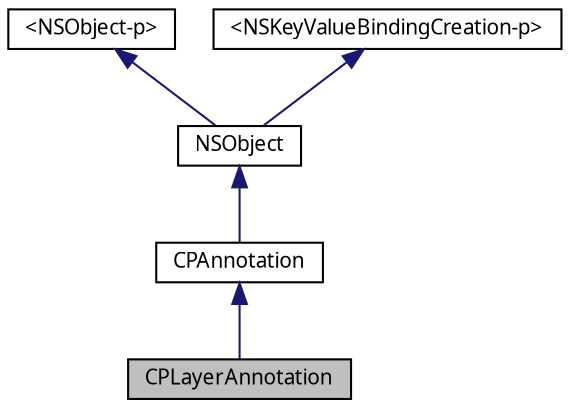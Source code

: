 digraph G
{
  bgcolor="transparent";
  edge [fontname="Lucinda Grande",fontsize="10",labelfontname="Lucinda Grande",labelfontsize="10"];
  node [fontname="Lucinda Grande",fontsize="10",shape=record];
  Node1 [label="CPLayerAnnotation",height=0.2,width=0.4,color="black", fillcolor="grey75", style="filled" fontcolor="black"];
  Node2 -> Node1 [dir=back,color="midnightblue",fontsize="10",style="solid",fontname="Lucinda Grande"];
  Node2 [label="CPAnnotation",height=0.2,width=0.4,color="black",URL="$interface_c_p_annotation.html",tooltip="An annotation positions a content layer relative to some anchor point."];
  Node3 -> Node2 [dir=back,color="midnightblue",fontsize="10",style="solid",fontname="Lucinda Grande"];
  Node3 [label="NSObject",height=0.2,width=0.4,color="black",URL="doxygen-cocoa-tags.xml$http://developer.apple.com/documentation/Cocoa/Reference/Foundation/Classes/NSObject_Class/Reference/Reference.html"];
  Node4 -> Node3 [dir=back,color="midnightblue",fontsize="10",style="solid",fontname="Lucinda Grande"];
  Node4 [label="\<NSObject-p\>",height=0.2,width=0.4,color="black",URL="doxygen-cocoa-tags.xml$http://developer.apple.com/documentation/Cocoa/Reference/Foundation/Protocols/NSObject_Protocol/Reference/NSObject.html"];
  Node5 -> Node3 [dir=back,color="midnightblue",fontsize="10",style="solid",fontname="Lucinda Grande"];
  Node5 [label="\<NSKeyValueBindingCreation-p\>",height=0.2,width=0.4,color="black",URL="doxygen-cocoa-tags.xml$http://developer.apple.com/documentation/Cocoa/Reference/ApplicationKit/Protocols/NSKeyValueBindingCreation_Protocol/Reference/Reference.html"];
}
